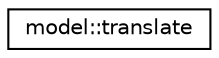 digraph "Graphical Class Hierarchy"
{
  edge [fontname="Helvetica",fontsize="10",labelfontname="Helvetica",labelfontsize="10"];
  node [fontname="Helvetica",fontsize="10",shape=record];
  rankdir="LR";
  Node0 [label="model::translate",height=0.2,width=0.4,color="black", fillcolor="white", style="filled",URL="$structz3_1_1model_1_1translate.html"];
}

